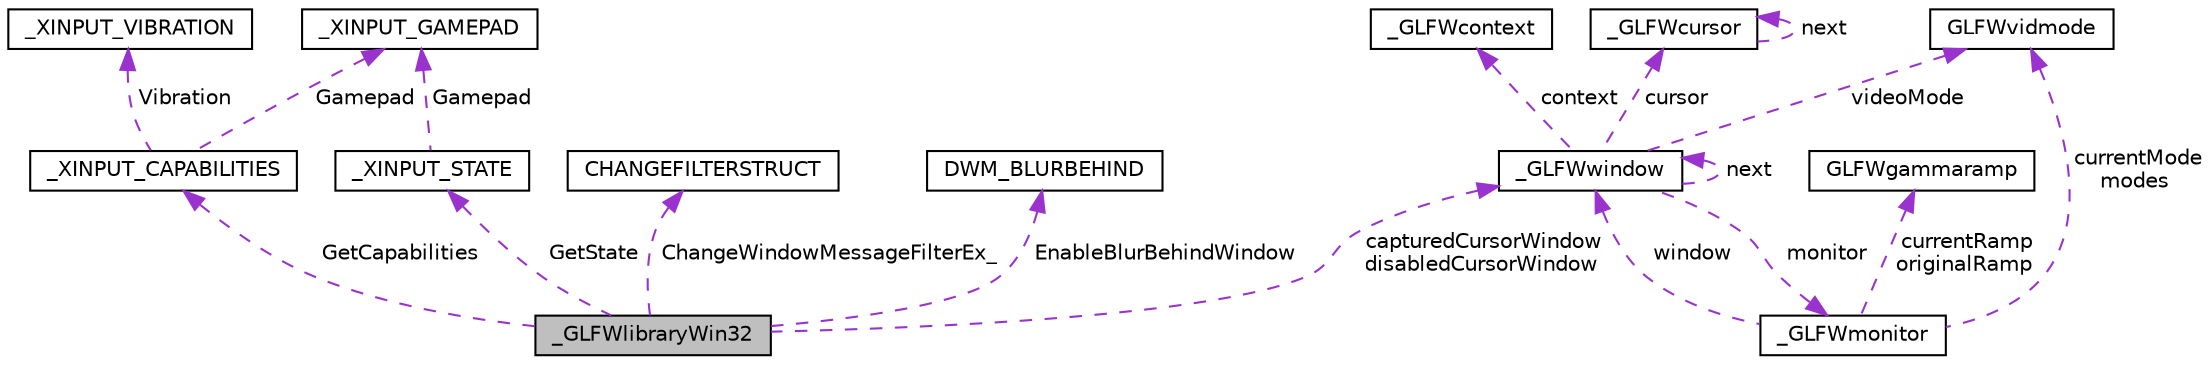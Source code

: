 digraph "_GLFWlibraryWin32"
{
 // LATEX_PDF_SIZE
  edge [fontname="Helvetica",fontsize="10",labelfontname="Helvetica",labelfontsize="10"];
  node [fontname="Helvetica",fontsize="10",shape=record];
  Node1 [label="_GLFWlibraryWin32",height=0.2,width=0.4,color="black", fillcolor="grey75", style="filled", fontcolor="black",tooltip=" "];
  Node2 -> Node1 [dir="back",color="darkorchid3",fontsize="10",style="dashed",label=" GetCapabilities" ,fontname="Helvetica"];
  Node2 [label="_XINPUT_CAPABILITIES",height=0.2,width=0.4,color="black", fillcolor="white", style="filled",URL="$struct__XINPUT__CAPABILITIES.html",tooltip=" "];
  Node3 -> Node2 [dir="back",color="darkorchid3",fontsize="10",style="dashed",label=" Gamepad" ,fontname="Helvetica"];
  Node3 [label="_XINPUT_GAMEPAD",height=0.2,width=0.4,color="black", fillcolor="white", style="filled",URL="$struct__XINPUT__GAMEPAD.html",tooltip=" "];
  Node4 -> Node2 [dir="back",color="darkorchid3",fontsize="10",style="dashed",label=" Vibration" ,fontname="Helvetica"];
  Node4 [label="_XINPUT_VIBRATION",height=0.2,width=0.4,color="black", fillcolor="white", style="filled",URL="$struct__XINPUT__VIBRATION.html",tooltip=" "];
  Node5 -> Node1 [dir="back",color="darkorchid3",fontsize="10",style="dashed",label=" GetState" ,fontname="Helvetica"];
  Node5 [label="_XINPUT_STATE",height=0.2,width=0.4,color="black", fillcolor="white", style="filled",URL="$struct__XINPUT__STATE.html",tooltip=" "];
  Node3 -> Node5 [dir="back",color="darkorchid3",fontsize="10",style="dashed",label=" Gamepad" ,fontname="Helvetica"];
  Node6 -> Node1 [dir="back",color="darkorchid3",fontsize="10",style="dashed",label=" capturedCursorWindow\ndisabledCursorWindow" ,fontname="Helvetica"];
  Node6 [label="_GLFWwindow",height=0.2,width=0.4,color="black", fillcolor="white", style="filled",URL="$struct__GLFWwindow.html",tooltip=" "];
  Node7 -> Node6 [dir="back",color="darkorchid3",fontsize="10",style="dashed",label=" context" ,fontname="Helvetica"];
  Node7 [label="_GLFWcontext",height=0.2,width=0.4,color="black", fillcolor="white", style="filled",URL="$struct__GLFWcontext.html",tooltip=" "];
  Node8 -> Node6 [dir="back",color="darkorchid3",fontsize="10",style="dashed",label=" videoMode" ,fontname="Helvetica"];
  Node8 [label="GLFWvidmode",height=0.2,width=0.4,color="black", fillcolor="white", style="filled",URL="$structGLFWvidmode.html",tooltip="Video mode type."];
  Node9 -> Node6 [dir="back",color="darkorchid3",fontsize="10",style="dashed",label=" monitor" ,fontname="Helvetica"];
  Node9 [label="_GLFWmonitor",height=0.2,width=0.4,color="black", fillcolor="white", style="filled",URL="$struct__GLFWmonitor.html",tooltip=" "];
  Node8 -> Node9 [dir="back",color="darkorchid3",fontsize="10",style="dashed",label=" currentMode\nmodes" ,fontname="Helvetica"];
  Node10 -> Node9 [dir="back",color="darkorchid3",fontsize="10",style="dashed",label=" currentRamp\noriginalRamp" ,fontname="Helvetica"];
  Node10 [label="GLFWgammaramp",height=0.2,width=0.4,color="black", fillcolor="white", style="filled",URL="$structGLFWgammaramp.html",tooltip="Gamma ramp."];
  Node6 -> Node9 [dir="back",color="darkorchid3",fontsize="10",style="dashed",label=" window" ,fontname="Helvetica"];
  Node11 -> Node6 [dir="back",color="darkorchid3",fontsize="10",style="dashed",label=" cursor" ,fontname="Helvetica"];
  Node11 [label="_GLFWcursor",height=0.2,width=0.4,color="black", fillcolor="white", style="filled",URL="$struct__GLFWcursor.html",tooltip=" "];
  Node11 -> Node11 [dir="back",color="darkorchid3",fontsize="10",style="dashed",label=" next" ,fontname="Helvetica"];
  Node6 -> Node6 [dir="back",color="darkorchid3",fontsize="10",style="dashed",label=" next" ,fontname="Helvetica"];
  Node12 -> Node1 [dir="back",color="darkorchid3",fontsize="10",style="dashed",label=" ChangeWindowMessageFilterEx_" ,fontname="Helvetica"];
  Node12 [label="CHANGEFILTERSTRUCT",height=0.2,width=0.4,color="black", fillcolor="white", style="filled",URL="$structCHANGEFILTERSTRUCT.html",tooltip=" "];
  Node13 -> Node1 [dir="back",color="darkorchid3",fontsize="10",style="dashed",label=" EnableBlurBehindWindow" ,fontname="Helvetica"];
  Node13 [label="DWM_BLURBEHIND",height=0.2,width=0.4,color="black", fillcolor="white", style="filled",URL="$structDWM__BLURBEHIND.html",tooltip=" "];
}
